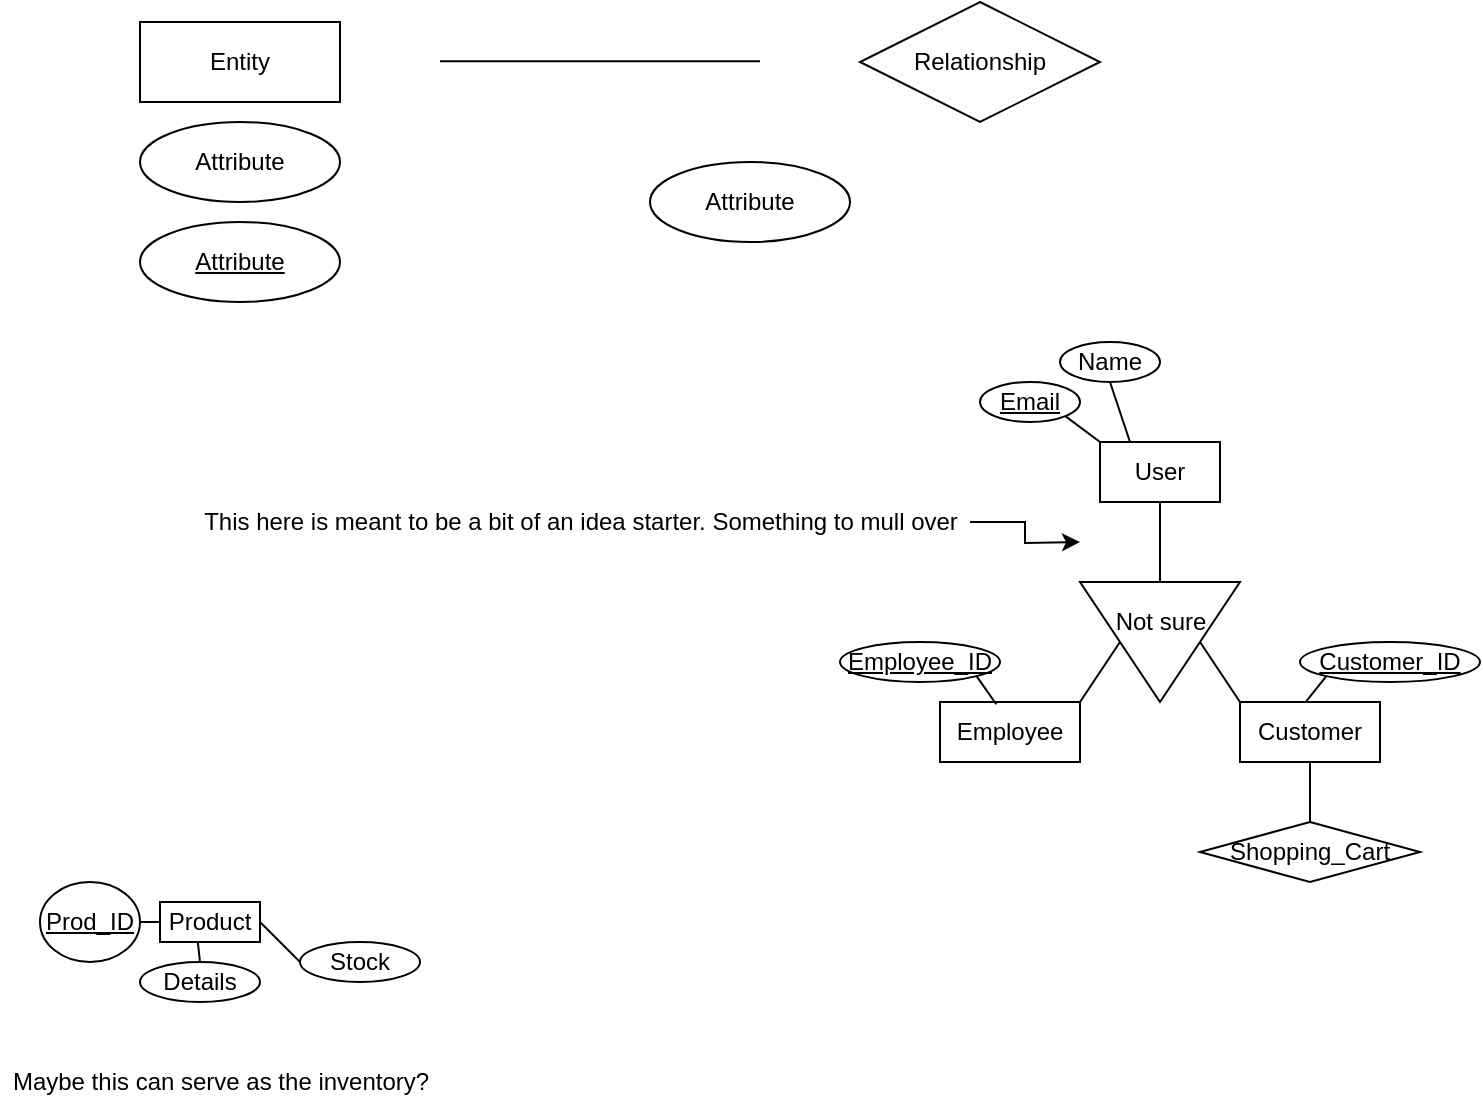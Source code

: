 <mxfile version="17.2.4" type="device"><diagram id="0ctoddzv0s3k9WiDP5Yj" name="Page-1"><mxGraphModel dx="473" dy="363" grid="1" gridSize="10" guides="1" tooltips="1" connect="1" arrows="1" fold="1" page="1" pageScale="1" pageWidth="850" pageHeight="1100" math="0" shadow="0"><root><mxCell id="0"/><mxCell id="1" parent="0"/><mxCell id="xOB7uY4KFNHXStp8Lhdq-3" value="User" style="rounded=0;whiteSpace=wrap;html=1;" vertex="1" parent="1"><mxGeometry x="610" y="260" width="60" height="30" as="geometry"/></mxCell><mxCell id="xOB7uY4KFNHXStp8Lhdq-4" value="" style="triangle;whiteSpace=wrap;html=1;rotation=90;" vertex="1" parent="1"><mxGeometry x="610" y="320" width="60" height="80" as="geometry"/></mxCell><mxCell id="xOB7uY4KFNHXStp8Lhdq-5" value="Not sure" style="text;html=1;align=center;verticalAlign=middle;resizable=0;points=[];autosize=1;strokeColor=none;fillColor=none;" vertex="1" parent="1"><mxGeometry x="610" y="340" width="60" height="20" as="geometry"/></mxCell><mxCell id="xOB7uY4KFNHXStp8Lhdq-7" value="Customer" style="rounded=0;whiteSpace=wrap;html=1;" vertex="1" parent="1"><mxGeometry x="680" y="390" width="70" height="30" as="geometry"/></mxCell><mxCell id="xOB7uY4KFNHXStp8Lhdq-8" value="Employee" style="rounded=0;whiteSpace=wrap;html=1;" vertex="1" parent="1"><mxGeometry x="530" y="390" width="70" height="30" as="geometry"/></mxCell><mxCell id="xOB7uY4KFNHXStp8Lhdq-10" value="" style="endArrow=none;html=1;rounded=0;entryX=0.5;entryY=1;entryDx=0;entryDy=0;exitX=1;exitY=0;exitDx=0;exitDy=0;" edge="1" parent="1" source="xOB7uY4KFNHXStp8Lhdq-8" target="xOB7uY4KFNHXStp8Lhdq-4"><mxGeometry width="50" height="50" relative="1" as="geometry"><mxPoint x="460" y="320" as="sourcePoint"/><mxPoint x="580" y="200" as="targetPoint"/></mxGeometry></mxCell><mxCell id="xOB7uY4KFNHXStp8Lhdq-11" value="" style="endArrow=none;html=1;rounded=0;entryX=0.5;entryY=0;entryDx=0;entryDy=0;exitX=0;exitY=0;exitDx=0;exitDy=0;" edge="1" parent="1" source="xOB7uY4KFNHXStp8Lhdq-7" target="xOB7uY4KFNHXStp8Lhdq-4"><mxGeometry width="50" height="50" relative="1" as="geometry"><mxPoint x="610" y="400" as="sourcePoint"/><mxPoint x="630" y="370" as="targetPoint"/></mxGeometry></mxCell><mxCell id="xOB7uY4KFNHXStp8Lhdq-12" value="" style="endArrow=none;html=1;rounded=0;entryX=0.5;entryY=1;entryDx=0;entryDy=0;exitX=0;exitY=0.5;exitDx=0;exitDy=0;" edge="1" parent="1" source="xOB7uY4KFNHXStp8Lhdq-4" target="xOB7uY4KFNHXStp8Lhdq-3"><mxGeometry width="50" height="50" relative="1" as="geometry"><mxPoint x="610" y="400" as="sourcePoint"/><mxPoint x="630" y="370" as="targetPoint"/></mxGeometry></mxCell><mxCell id="xOB7uY4KFNHXStp8Lhdq-13" value="Entity" style="whiteSpace=wrap;html=1;align=center;" vertex="1" parent="1"><mxGeometry x="130" y="50" width="100" height="40" as="geometry"/></mxCell><mxCell id="xOB7uY4KFNHXStp8Lhdq-14" value="" style="endArrow=none;html=1;rounded=0;" edge="1" parent="1"><mxGeometry relative="1" as="geometry"><mxPoint x="280" y="69.68" as="sourcePoint"/><mxPoint x="440" y="69.68" as="targetPoint"/></mxGeometry></mxCell><mxCell id="xOB7uY4KFNHXStp8Lhdq-15" value="Relationship" style="shape=rhombus;perimeter=rhombusPerimeter;whiteSpace=wrap;html=1;align=center;" vertex="1" parent="1"><mxGeometry x="490" y="40" width="120" height="60" as="geometry"/></mxCell><mxCell id="xOB7uY4KFNHXStp8Lhdq-17" value="Attribute" style="ellipse;whiteSpace=wrap;html=1;align=center;" vertex="1" parent="1"><mxGeometry x="130" y="100" width="100" height="40" as="geometry"/></mxCell><mxCell id="xOB7uY4KFNHXStp8Lhdq-18" value="Attribute" style="ellipse;whiteSpace=wrap;html=1;align=center;fontStyle=4;" vertex="1" parent="1"><mxGeometry x="130" y="150" width="100" height="40" as="geometry"/></mxCell><mxCell id="xOB7uY4KFNHXStp8Lhdq-19" value="Email" style="ellipse;whiteSpace=wrap;html=1;align=center;fontStyle=4;" vertex="1" parent="1"><mxGeometry x="550" y="230" width="50" height="20" as="geometry"/></mxCell><mxCell id="xOB7uY4KFNHXStp8Lhdq-20" value="" style="endArrow=none;html=1;rounded=0;exitX=1;exitY=1;exitDx=0;exitDy=0;entryX=0;entryY=0;entryDx=0;entryDy=0;" edge="1" parent="1" source="xOB7uY4KFNHXStp8Lhdq-19" target="xOB7uY4KFNHXStp8Lhdq-3"><mxGeometry relative="1" as="geometry"><mxPoint x="570" y="59.68" as="sourcePoint"/><mxPoint x="730" y="59.68" as="targetPoint"/></mxGeometry></mxCell><mxCell id="xOB7uY4KFNHXStp8Lhdq-21" value="Name" style="ellipse;whiteSpace=wrap;html=1;align=center;" vertex="1" parent="1"><mxGeometry x="590" y="210" width="50" height="20" as="geometry"/></mxCell><mxCell id="xOB7uY4KFNHXStp8Lhdq-22" value="Attribute" style="ellipse;whiteSpace=wrap;html=1;align=center;" vertex="1" parent="1"><mxGeometry x="385" y="120" width="100" height="40" as="geometry"/></mxCell><mxCell id="xOB7uY4KFNHXStp8Lhdq-23" value="" style="endArrow=none;html=1;rounded=0;entryX=0.25;entryY=0;entryDx=0;entryDy=0;exitX=0.5;exitY=1;exitDx=0;exitDy=0;" edge="1" parent="1" source="xOB7uY4KFNHXStp8Lhdq-21" target="xOB7uY4KFNHXStp8Lhdq-3"><mxGeometry relative="1" as="geometry"><mxPoint x="570" y="59.68" as="sourcePoint"/><mxPoint x="730" y="59.68" as="targetPoint"/></mxGeometry></mxCell><mxCell id="xOB7uY4KFNHXStp8Lhdq-24" value="Product" style="whiteSpace=wrap;html=1;align=center;" vertex="1" parent="1"><mxGeometry x="140" y="490" width="50" height="20" as="geometry"/></mxCell><mxCell id="xOB7uY4KFNHXStp8Lhdq-25" value="Employee_ID" style="ellipse;whiteSpace=wrap;html=1;align=center;fontStyle=4;" vertex="1" parent="1"><mxGeometry x="480" y="360" width="80" height="20" as="geometry"/></mxCell><mxCell id="xOB7uY4KFNHXStp8Lhdq-26" value="Customer_ID" style="ellipse;whiteSpace=wrap;html=1;align=center;fontStyle=4;" vertex="1" parent="1"><mxGeometry x="710" y="360" width="90" height="20" as="geometry"/></mxCell><mxCell id="xOB7uY4KFNHXStp8Lhdq-27" value="" style="endArrow=none;html=1;rounded=0;entryX=0;entryY=1;entryDx=0;entryDy=0;exitX=0.47;exitY=-0.001;exitDx=0;exitDy=0;exitPerimeter=0;" edge="1" parent="1" source="xOB7uY4KFNHXStp8Lhdq-7" target="xOB7uY4KFNHXStp8Lhdq-26"><mxGeometry width="50" height="50" relative="1" as="geometry"><mxPoint x="650" y="340" as="sourcePoint"/><mxPoint x="650" y="300" as="targetPoint"/></mxGeometry></mxCell><mxCell id="xOB7uY4KFNHXStp8Lhdq-28" value="" style="endArrow=none;html=1;rounded=0;entryX=1;entryY=1;entryDx=0;entryDy=0;exitX=0.402;exitY=0.037;exitDx=0;exitDy=0;exitPerimeter=0;" edge="1" parent="1" source="xOB7uY4KFNHXStp8Lhdq-8" target="xOB7uY4KFNHXStp8Lhdq-25"><mxGeometry width="50" height="50" relative="1" as="geometry"><mxPoint x="650" y="340" as="sourcePoint"/><mxPoint x="650" y="300" as="targetPoint"/></mxGeometry></mxCell><mxCell id="xOB7uY4KFNHXStp8Lhdq-33" style="edgeStyle=orthogonalEdgeStyle;rounded=0;orthogonalLoop=1;jettySize=auto;html=1;" edge="1" parent="1" source="xOB7uY4KFNHXStp8Lhdq-32"><mxGeometry relative="1" as="geometry"><mxPoint x="600" y="310" as="targetPoint"/></mxGeometry></mxCell><mxCell id="xOB7uY4KFNHXStp8Lhdq-32" value="This here is meant to be a bit of an idea starter. Something to mull over" style="text;html=1;align=center;verticalAlign=middle;resizable=0;points=[];autosize=1;strokeColor=none;fillColor=none;" vertex="1" parent="1"><mxGeometry x="155" y="290" width="390" height="20" as="geometry"/></mxCell><mxCell id="xOB7uY4KFNHXStp8Lhdq-35" value="Prod_ID" style="ellipse;whiteSpace=wrap;html=1;align=center;fontStyle=4;" vertex="1" parent="1"><mxGeometry x="80" y="480" width="50" height="40" as="geometry"/></mxCell><mxCell id="xOB7uY4KFNHXStp8Lhdq-36" value="Details" style="ellipse;whiteSpace=wrap;html=1;align=center;" vertex="1" parent="1"><mxGeometry x="130" y="520" width="60" height="20" as="geometry"/></mxCell><mxCell id="xOB7uY4KFNHXStp8Lhdq-37" value="Stock" style="ellipse;whiteSpace=wrap;html=1;align=center;" vertex="1" parent="1"><mxGeometry x="210" y="510" width="60" height="20" as="geometry"/></mxCell><mxCell id="xOB7uY4KFNHXStp8Lhdq-39" value="" style="endArrow=none;html=1;rounded=0;entryX=0.5;entryY=0;entryDx=0;entryDy=0;exitX=0.378;exitY=0.996;exitDx=0;exitDy=0;exitPerimeter=0;" edge="1" parent="1" source="xOB7uY4KFNHXStp8Lhdq-24" target="xOB7uY4KFNHXStp8Lhdq-36"><mxGeometry relative="1" as="geometry"><mxPoint x="160" y="510" as="sourcePoint"/><mxPoint x="150" y="510" as="targetPoint"/></mxGeometry></mxCell><mxCell id="xOB7uY4KFNHXStp8Lhdq-41" value="" style="endArrow=none;html=1;rounded=0;entryX=0;entryY=0.5;entryDx=0;entryDy=0;exitX=1;exitY=0.5;exitDx=0;exitDy=0;" edge="1" parent="1" source="xOB7uY4KFNHXStp8Lhdq-35" target="xOB7uY4KFNHXStp8Lhdq-24"><mxGeometry relative="1" as="geometry"><mxPoint x="170" y="520" as="sourcePoint"/><mxPoint x="170" y="530" as="targetPoint"/></mxGeometry></mxCell><mxCell id="xOB7uY4KFNHXStp8Lhdq-43" value="" style="endArrow=none;html=1;rounded=0;entryX=0;entryY=0.5;entryDx=0;entryDy=0;exitX=1;exitY=0.5;exitDx=0;exitDy=0;" edge="1" parent="1" source="xOB7uY4KFNHXStp8Lhdq-24" target="xOB7uY4KFNHXStp8Lhdq-37"><mxGeometry relative="1" as="geometry"><mxPoint x="180" y="500" as="sourcePoint"/><mxPoint x="160" y="525" as="targetPoint"/></mxGeometry></mxCell><mxCell id="xOB7uY4KFNHXStp8Lhdq-45" value="Maybe this can serve as the inventory?" style="text;html=1;align=center;verticalAlign=middle;resizable=0;points=[];autosize=1;strokeColor=none;fillColor=none;" vertex="1" parent="1"><mxGeometry x="60" y="570" width="220" height="20" as="geometry"/></mxCell><mxCell id="xOB7uY4KFNHXStp8Lhdq-46" value="Shopping_Cart" style="shape=rhombus;perimeter=rhombusPerimeter;whiteSpace=wrap;html=1;align=center;" vertex="1" parent="1"><mxGeometry x="660" y="450" width="110" height="30" as="geometry"/></mxCell><mxCell id="xOB7uY4KFNHXStp8Lhdq-47" value="" style="endArrow=none;html=1;rounded=0;entryX=0.5;entryY=0;entryDx=0;entryDy=0;exitX=0.5;exitY=1;exitDx=0;exitDy=0;" edge="1" parent="1" source="xOB7uY4KFNHXStp8Lhdq-7" target="xOB7uY4KFNHXStp8Lhdq-46"><mxGeometry width="50" height="50" relative="1" as="geometry"><mxPoint x="690" y="400" as="sourcePoint"/><mxPoint x="670" y="370" as="targetPoint"/></mxGeometry></mxCell></root></mxGraphModel></diagram></mxfile>
